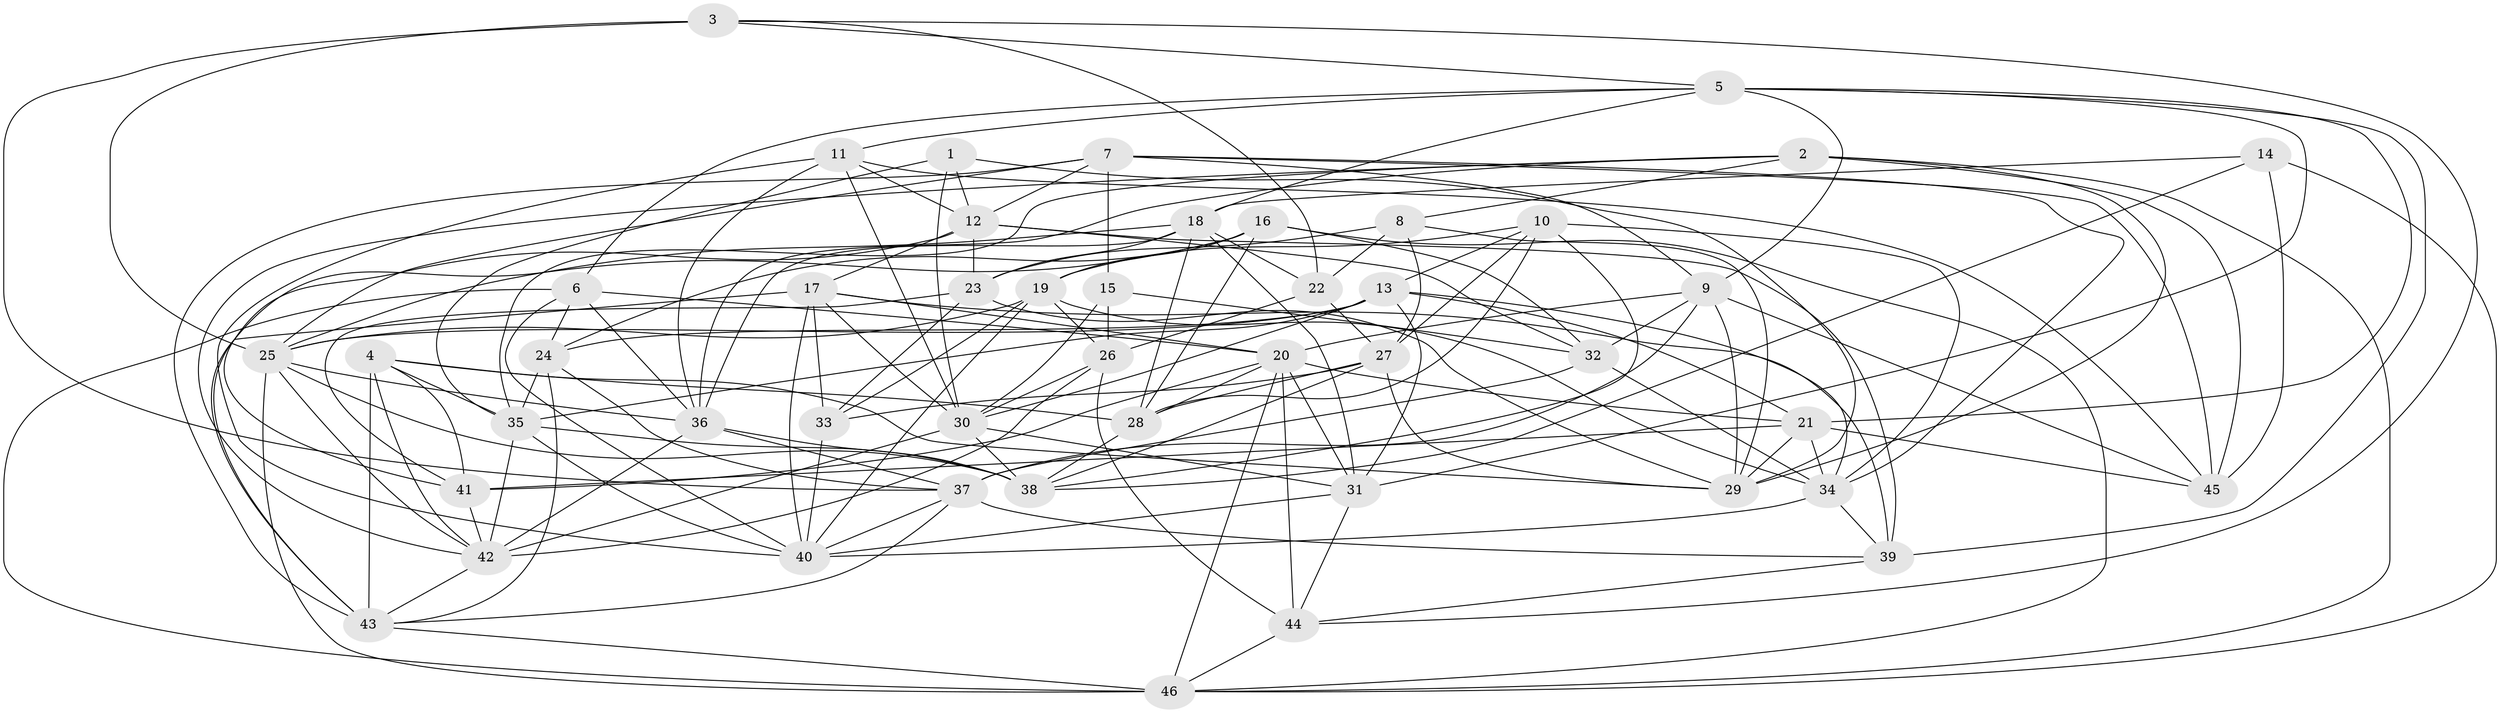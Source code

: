 // original degree distribution, {4: 1.0}
// Generated by graph-tools (version 1.1) at 2025/38/03/04/25 23:38:08]
// undirected, 46 vertices, 157 edges
graph export_dot {
  node [color=gray90,style=filled];
  1;
  2;
  3;
  4;
  5;
  6;
  7;
  8;
  9;
  10;
  11;
  12;
  13;
  14;
  15;
  16;
  17;
  18;
  19;
  20;
  21;
  22;
  23;
  24;
  25;
  26;
  27;
  28;
  29;
  30;
  31;
  32;
  33;
  34;
  35;
  36;
  37;
  38;
  39;
  40;
  41;
  42;
  43;
  44;
  45;
  46;
  1 -- 12 [weight=1.0];
  1 -- 29 [weight=1.0];
  1 -- 30 [weight=1.0];
  1 -- 35 [weight=1.0];
  2 -- 8 [weight=1.0];
  2 -- 29 [weight=1.0];
  2 -- 35 [weight=1.0];
  2 -- 36 [weight=1.0];
  2 -- 42 [weight=1.0];
  2 -- 45 [weight=2.0];
  2 -- 46 [weight=1.0];
  3 -- 5 [weight=1.0];
  3 -- 22 [weight=1.0];
  3 -- 25 [weight=1.0];
  3 -- 37 [weight=2.0];
  3 -- 44 [weight=1.0];
  4 -- 28 [weight=1.0];
  4 -- 29 [weight=1.0];
  4 -- 35 [weight=1.0];
  4 -- 41 [weight=1.0];
  4 -- 42 [weight=1.0];
  4 -- 43 [weight=1.0];
  5 -- 6 [weight=1.0];
  5 -- 9 [weight=1.0];
  5 -- 11 [weight=1.0];
  5 -- 18 [weight=1.0];
  5 -- 21 [weight=1.0];
  5 -- 31 [weight=1.0];
  5 -- 39 [weight=1.0];
  6 -- 20 [weight=1.0];
  6 -- 24 [weight=1.0];
  6 -- 36 [weight=1.0];
  6 -- 40 [weight=1.0];
  6 -- 46 [weight=1.0];
  7 -- 9 [weight=1.0];
  7 -- 12 [weight=1.0];
  7 -- 15 [weight=3.0];
  7 -- 25 [weight=1.0];
  7 -- 34 [weight=1.0];
  7 -- 43 [weight=1.0];
  7 -- 45 [weight=2.0];
  8 -- 22 [weight=1.0];
  8 -- 23 [weight=2.0];
  8 -- 27 [weight=1.0];
  8 -- 29 [weight=1.0];
  9 -- 20 [weight=1.0];
  9 -- 29 [weight=1.0];
  9 -- 32 [weight=2.0];
  9 -- 37 [weight=1.0];
  9 -- 45 [weight=1.0];
  10 -- 13 [weight=1.0];
  10 -- 19 [weight=1.0];
  10 -- 27 [weight=1.0];
  10 -- 28 [weight=1.0];
  10 -- 34 [weight=1.0];
  10 -- 38 [weight=1.0];
  11 -- 12 [weight=1.0];
  11 -- 30 [weight=1.0];
  11 -- 36 [weight=1.0];
  11 -- 40 [weight=1.0];
  11 -- 45 [weight=1.0];
  12 -- 17 [weight=1.0];
  12 -- 23 [weight=3.0];
  12 -- 32 [weight=1.0];
  12 -- 39 [weight=1.0];
  12 -- 41 [weight=1.0];
  13 -- 21 [weight=2.0];
  13 -- 24 [weight=2.0];
  13 -- 25 [weight=1.0];
  13 -- 30 [weight=1.0];
  13 -- 31 [weight=1.0];
  13 -- 34 [weight=1.0];
  13 -- 35 [weight=1.0];
  14 -- 18 [weight=1.0];
  14 -- 38 [weight=1.0];
  14 -- 45 [weight=1.0];
  14 -- 46 [weight=1.0];
  15 -- 26 [weight=3.0];
  15 -- 30 [weight=2.0];
  15 -- 32 [weight=2.0];
  16 -- 19 [weight=1.0];
  16 -- 24 [weight=1.0];
  16 -- 28 [weight=1.0];
  16 -- 32 [weight=1.0];
  16 -- 43 [weight=1.0];
  16 -- 46 [weight=1.0];
  17 -- 20 [weight=1.0];
  17 -- 30 [weight=1.0];
  17 -- 33 [weight=1.0];
  17 -- 39 [weight=1.0];
  17 -- 40 [weight=2.0];
  17 -- 43 [weight=1.0];
  18 -- 22 [weight=2.0];
  18 -- 23 [weight=1.0];
  18 -- 25 [weight=1.0];
  18 -- 28 [weight=1.0];
  18 -- 31 [weight=2.0];
  18 -- 36 [weight=1.0];
  19 -- 25 [weight=1.0];
  19 -- 26 [weight=2.0];
  19 -- 33 [weight=1.0];
  19 -- 34 [weight=1.0];
  19 -- 40 [weight=1.0];
  20 -- 21 [weight=1.0];
  20 -- 28 [weight=1.0];
  20 -- 31 [weight=1.0];
  20 -- 41 [weight=1.0];
  20 -- 44 [weight=2.0];
  20 -- 46 [weight=1.0];
  21 -- 29 [weight=1.0];
  21 -- 34 [weight=1.0];
  21 -- 41 [weight=1.0];
  21 -- 45 [weight=1.0];
  22 -- 26 [weight=1.0];
  22 -- 27 [weight=1.0];
  23 -- 29 [weight=1.0];
  23 -- 33 [weight=2.0];
  23 -- 41 [weight=1.0];
  24 -- 35 [weight=1.0];
  24 -- 37 [weight=2.0];
  24 -- 43 [weight=1.0];
  25 -- 36 [weight=1.0];
  25 -- 38 [weight=2.0];
  25 -- 42 [weight=1.0];
  25 -- 46 [weight=1.0];
  26 -- 30 [weight=1.0];
  26 -- 42 [weight=1.0];
  26 -- 44 [weight=2.0];
  27 -- 28 [weight=2.0];
  27 -- 29 [weight=1.0];
  27 -- 33 [weight=1.0];
  27 -- 38 [weight=1.0];
  28 -- 38 [weight=1.0];
  30 -- 31 [weight=1.0];
  30 -- 38 [weight=1.0];
  30 -- 42 [weight=1.0];
  31 -- 40 [weight=1.0];
  31 -- 44 [weight=1.0];
  32 -- 34 [weight=1.0];
  32 -- 37 [weight=1.0];
  33 -- 40 [weight=1.0];
  34 -- 39 [weight=1.0];
  34 -- 40 [weight=1.0];
  35 -- 38 [weight=2.0];
  35 -- 40 [weight=1.0];
  35 -- 42 [weight=2.0];
  36 -- 37 [weight=1.0];
  36 -- 38 [weight=1.0];
  36 -- 42 [weight=1.0];
  37 -- 39 [weight=1.0];
  37 -- 40 [weight=1.0];
  37 -- 43 [weight=1.0];
  39 -- 44 [weight=1.0];
  41 -- 42 [weight=1.0];
  42 -- 43 [weight=1.0];
  43 -- 46 [weight=1.0];
  44 -- 46 [weight=1.0];
}
